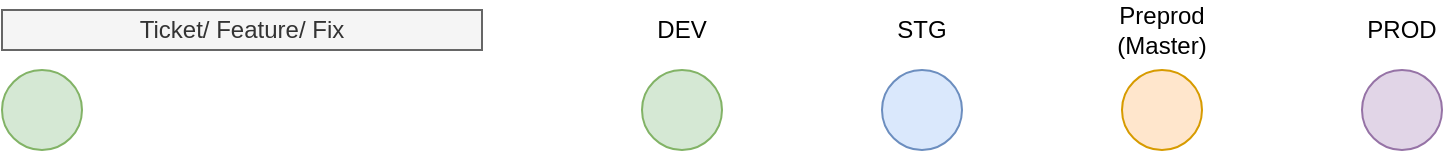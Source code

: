 <mxfile version="15.2.9" type="github"><diagram id="xhlbJoAwBv28QrkWj6UR" name="Page-1"><mxGraphModel dx="1425" dy="801" grid="1" gridSize="10" guides="1" tooltips="1" connect="1" arrows="1" fold="1" page="1" pageScale="1" pageWidth="850" pageHeight="1100" math="0" shadow="0"><root><mxCell id="0"/><mxCell id="1" parent="0"/><mxCell id="vNrutqDuaZT0YzVRxxDl-1" value="" style="ellipse;whiteSpace=wrap;html=1;aspect=fixed;fillColor=#ffe6cc;strokeColor=#d79b00;" vertex="1" parent="1"><mxGeometry x="600" y="80" width="40" height="40" as="geometry"/></mxCell><mxCell id="vNrutqDuaZT0YzVRxxDl-2" value="" style="ellipse;whiteSpace=wrap;html=1;aspect=fixed;fillColor=#dae8fc;strokeColor=#6c8ebf;" vertex="1" parent="1"><mxGeometry x="480" y="80" width="40" height="40" as="geometry"/></mxCell><mxCell id="vNrutqDuaZT0YzVRxxDl-3" value="" style="ellipse;whiteSpace=wrap;html=1;aspect=fixed;fillColor=#d5e8d4;strokeColor=#82b366;" vertex="1" parent="1"><mxGeometry x="360" y="80" width="40" height="40" as="geometry"/></mxCell><mxCell id="vNrutqDuaZT0YzVRxxDl-4" value="DEV" style="text;html=1;strokeColor=none;fillColor=none;align=center;verticalAlign=middle;whiteSpace=wrap;rounded=0;" vertex="1" parent="1"><mxGeometry x="360" y="50" width="40" height="20" as="geometry"/></mxCell><mxCell id="vNrutqDuaZT0YzVRxxDl-5" value="STG" style="text;html=1;strokeColor=none;fillColor=none;align=center;verticalAlign=middle;whiteSpace=wrap;rounded=0;" vertex="1" parent="1"><mxGeometry x="480" y="50" width="40" height="20" as="geometry"/></mxCell><mxCell id="vNrutqDuaZT0YzVRxxDl-6" value="Preprod&lt;br&gt;(Master)" style="text;html=1;strokeColor=none;fillColor=none;align=center;verticalAlign=middle;whiteSpace=wrap;rounded=0;" vertex="1" parent="1"><mxGeometry x="600" y="45" width="40" height="30" as="geometry"/></mxCell><mxCell id="vNrutqDuaZT0YzVRxxDl-7" value="" style="ellipse;whiteSpace=wrap;html=1;aspect=fixed;fillColor=#e1d5e7;strokeColor=#9673a6;" vertex="1" parent="1"><mxGeometry x="720" y="80" width="40" height="40" as="geometry"/></mxCell><mxCell id="vNrutqDuaZT0YzVRxxDl-9" value="PROD" style="text;html=1;strokeColor=none;fillColor=none;align=center;verticalAlign=middle;whiteSpace=wrap;rounded=0;" vertex="1" parent="1"><mxGeometry x="720" y="50" width="40" height="20" as="geometry"/></mxCell><mxCell id="vNrutqDuaZT0YzVRxxDl-10" value="Ticket/ Feature/ Fix" style="text;html=1;strokeColor=#666666;fillColor=#f5f5f5;align=center;verticalAlign=middle;whiteSpace=wrap;rounded=0;fontColor=#333333;" vertex="1" parent="1"><mxGeometry x="40" y="50" width="240" height="20" as="geometry"/></mxCell><mxCell id="vNrutqDuaZT0YzVRxxDl-11" value="" style="ellipse;whiteSpace=wrap;html=1;aspect=fixed;fillColor=#d5e8d4;strokeColor=#82b366;" vertex="1" parent="1"><mxGeometry x="40" y="80" width="40" height="40" as="geometry"/></mxCell></root></mxGraphModel></diagram></mxfile>